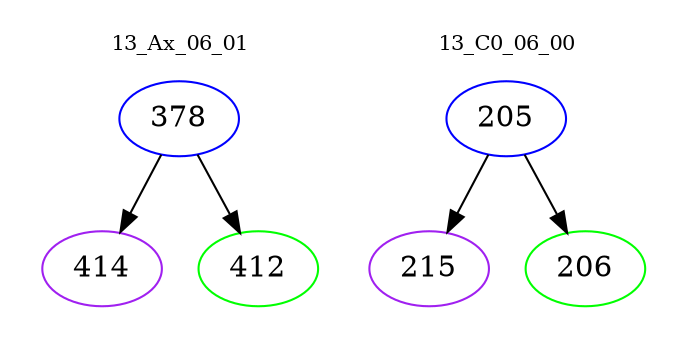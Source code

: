 digraph{
subgraph cluster_0 {
color = white
label = "13_Ax_06_01";
fontsize=10;
T0_378 [label="378", color="blue"]
T0_378 -> T0_414 [color="black"]
T0_414 [label="414", color="purple"]
T0_378 -> T0_412 [color="black"]
T0_412 [label="412", color="green"]
}
subgraph cluster_1 {
color = white
label = "13_C0_06_00";
fontsize=10;
T1_205 [label="205", color="blue"]
T1_205 -> T1_215 [color="black"]
T1_215 [label="215", color="purple"]
T1_205 -> T1_206 [color="black"]
T1_206 [label="206", color="green"]
}
}
